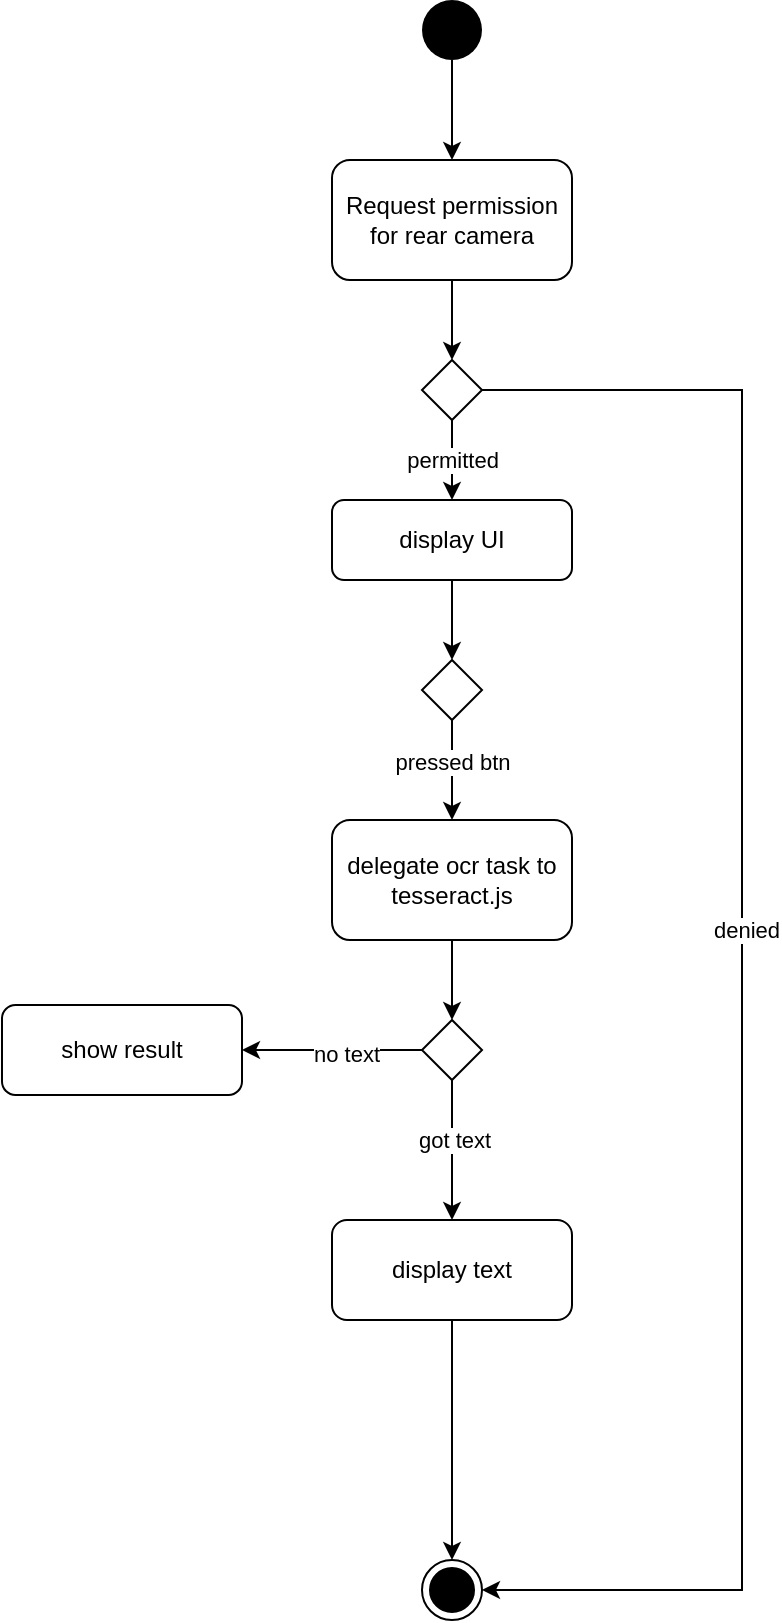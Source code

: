 <mxfile>
    <diagram id="1HH7Q2oP7HpRjvGHx_gv" name="Page-1">
        <mxGraphModel dx="724" dy="736" grid="1" gridSize="10" guides="1" tooltips="1" connect="1" arrows="1" fold="1" page="1" pageScale="1" pageWidth="850" pageHeight="1100" math="0" shadow="0">
            <root>
                <mxCell id="0"/>
                <mxCell id="1" parent="0"/>
                <mxCell id="3" style="edgeStyle=orthogonalEdgeStyle;rounded=0;orthogonalLoop=1;jettySize=auto;html=1;" parent="1" source="2" target="7" edge="1">
                    <mxGeometry relative="1" as="geometry">
                        <mxPoint x="425" y="200" as="targetPoint"/>
                    </mxGeometry>
                </mxCell>
                <mxCell id="2" value="" style="ellipse;fillColor=#000000;strokeColor=none;" parent="1" vertex="1">
                    <mxGeometry x="410" y="90" width="30" height="30" as="geometry"/>
                </mxCell>
                <mxCell id="4" value="" style="ellipse;html=1;shape=endState;fillColor=#000000;strokeColor=#000000;" parent="1" vertex="1">
                    <mxGeometry x="410" y="870" width="30" height="30" as="geometry"/>
                </mxCell>
                <mxCell id="5" value="" style="rhombus;" parent="1" vertex="1">
                    <mxGeometry x="410" y="420" width="30" height="30" as="geometry"/>
                </mxCell>
                <mxCell id="10" style="edgeStyle=orthogonalEdgeStyle;rounded=0;orthogonalLoop=1;jettySize=auto;html=1;entryX=0.5;entryY=0;entryDx=0;entryDy=0;" parent="1" source="7" target="8" edge="1">
                    <mxGeometry relative="1" as="geometry"/>
                </mxCell>
                <mxCell id="7" value="Request permission for rear camera" style="rounded=1;whiteSpace=wrap;html=1;" parent="1" vertex="1">
                    <mxGeometry x="365" y="170" width="120" height="60" as="geometry"/>
                </mxCell>
                <mxCell id="16" style="edgeStyle=orthogonalEdgeStyle;rounded=0;orthogonalLoop=1;jettySize=auto;html=1;entryX=0.5;entryY=0;entryDx=0;entryDy=0;" parent="1" source="8" target="11" edge="1">
                    <mxGeometry relative="1" as="geometry"/>
                </mxCell>
                <mxCell id="33" value="permitted" style="edgeLabel;html=1;align=center;verticalAlign=middle;resizable=0;points=[];" parent="16" vertex="1" connectable="0">
                    <mxGeometry x="0.094" y="3" relative="1" as="geometry">
                        <mxPoint x="-3" y="-2" as="offset"/>
                    </mxGeometry>
                </mxCell>
                <mxCell id="8" value="" style="rhombus;" parent="1" vertex="1">
                    <mxGeometry x="410" y="270" width="30" height="30" as="geometry"/>
                </mxCell>
                <mxCell id="18" style="edgeStyle=orthogonalEdgeStyle;rounded=0;orthogonalLoop=1;jettySize=auto;html=1;entryX=0.5;entryY=0;entryDx=0;entryDy=0;" parent="1" source="11" target="5" edge="1">
                    <mxGeometry relative="1" as="geometry">
                        <mxPoint x="425" y="440" as="targetPoint"/>
                    </mxGeometry>
                </mxCell>
                <mxCell id="11" value="display UI" style="rounded=1;whiteSpace=wrap;html=1;" parent="1" vertex="1">
                    <mxGeometry x="365" y="340" width="120" height="40" as="geometry"/>
                </mxCell>
                <mxCell id="15" style="edgeStyle=orthogonalEdgeStyle;rounded=0;orthogonalLoop=1;jettySize=auto;html=1;entryX=1;entryY=0.5;entryDx=0;entryDy=0;" parent="1" source="8" target="4" edge="1">
                    <mxGeometry relative="1" as="geometry">
                        <mxPoint x="440" y="735" as="targetPoint"/>
                        <mxPoint x="440.0" y="285.0" as="sourcePoint"/>
                        <Array as="points">
                            <mxPoint x="570" y="285"/>
                            <mxPoint x="570" y="885"/>
                        </Array>
                    </mxGeometry>
                </mxCell>
                <mxCell id="32" value="denied" style="edgeLabel;html=1;align=center;verticalAlign=middle;resizable=0;points=[];" parent="15" vertex="1" connectable="0">
                    <mxGeometry x="-0.07" y="2" relative="1" as="geometry">
                        <mxPoint as="offset"/>
                    </mxGeometry>
                </mxCell>
                <mxCell id="20" style="edgeStyle=orthogonalEdgeStyle;rounded=0;orthogonalLoop=1;jettySize=auto;html=1;exitX=0.5;exitY=1;exitDx=0;exitDy=0;" parent="1" source="5" target="19" edge="1">
                    <mxGeometry relative="1" as="geometry">
                        <mxPoint x="425" y="480" as="sourcePoint"/>
                    </mxGeometry>
                </mxCell>
                <mxCell id="27" value="pressed btn" style="edgeLabel;html=1;align=center;verticalAlign=middle;resizable=0;points=[];" parent="20" vertex="1" connectable="0">
                    <mxGeometry x="-0.426" y="-2" relative="1" as="geometry">
                        <mxPoint x="2" y="6" as="offset"/>
                    </mxGeometry>
                </mxCell>
                <mxCell id="22" value="" style="edgeStyle=orthogonalEdgeStyle;rounded=0;orthogonalLoop=1;jettySize=auto;html=1;" parent="1" source="19" target="21" edge="1">
                    <mxGeometry relative="1" as="geometry">
                        <Array as="points">
                            <mxPoint x="425" y="630"/>
                            <mxPoint x="425" y="630"/>
                        </Array>
                    </mxGeometry>
                </mxCell>
                <mxCell id="19" value="delegate ocr task to tesseract.js" style="rounded=1;whiteSpace=wrap;html=1;" parent="1" vertex="1">
                    <mxGeometry x="365" y="500" width="120" height="60" as="geometry"/>
                </mxCell>
                <mxCell id="26" style="edgeStyle=orthogonalEdgeStyle;rounded=0;orthogonalLoop=1;jettySize=auto;html=1;entryX=1;entryY=0.5;entryDx=0;entryDy=0;" parent="1" source="21" target="24" edge="1">
                    <mxGeometry relative="1" as="geometry"/>
                </mxCell>
                <mxCell id="28" value="no text" style="edgeLabel;html=1;align=center;verticalAlign=middle;resizable=0;points=[];" parent="26" vertex="1" connectable="0">
                    <mxGeometry x="-0.141" y="2" relative="1" as="geometry">
                        <mxPoint as="offset"/>
                    </mxGeometry>
                </mxCell>
                <mxCell id="30" style="edgeStyle=orthogonalEdgeStyle;rounded=0;orthogonalLoop=1;jettySize=auto;html=1;entryX=0.5;entryY=0;entryDx=0;entryDy=0;" parent="1" source="21" target="29" edge="1">
                    <mxGeometry relative="1" as="geometry"/>
                </mxCell>
                <mxCell id="34" value="got text" style="edgeLabel;html=1;align=center;verticalAlign=middle;resizable=0;points=[];" vertex="1" connectable="0" parent="30">
                    <mxGeometry x="-0.157" y="1" relative="1" as="geometry">
                        <mxPoint as="offset"/>
                    </mxGeometry>
                </mxCell>
                <mxCell id="21" value="" style="rhombus;direction=south;" parent="1" vertex="1">
                    <mxGeometry x="410" y="600" width="30" height="30" as="geometry"/>
                </mxCell>
                <mxCell id="24" value="show result" style="rounded=1;whiteSpace=wrap;html=1;" parent="1" vertex="1">
                    <mxGeometry x="200" y="592.5" width="120" height="45" as="geometry"/>
                </mxCell>
                <mxCell id="31" style="edgeStyle=orthogonalEdgeStyle;rounded=0;orthogonalLoop=1;jettySize=auto;html=1;" parent="1" source="29" target="4" edge="1">
                    <mxGeometry relative="1" as="geometry"/>
                </mxCell>
                <mxCell id="29" value="display text" style="rounded=1;whiteSpace=wrap;html=1;" parent="1" vertex="1">
                    <mxGeometry x="365" y="700" width="120" height="50" as="geometry"/>
                </mxCell>
            </root>
        </mxGraphModel>
    </diagram>
</mxfile>